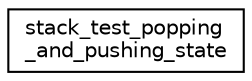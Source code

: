 digraph "Graphical Class Hierarchy"
{
 // LATEX_PDF_SIZE
  edge [fontname="Helvetica",fontsize="10",labelfontname="Helvetica",labelfontsize="10"];
  node [fontname="Helvetica",fontsize="10",shape=record];
  rankdir="LR";
  Node0 [label="stack_test_popping\l_and_pushing_state",height=0.2,width=0.4,color="black", fillcolor="white", style="filled",URL="$structstack__test__popping__and__pushing__state.html",tooltip=" "];
}
